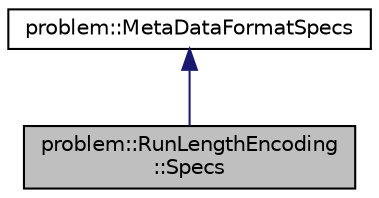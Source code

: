 digraph "problem::RunLengthEncoding::Specs"
{
 // LATEX_PDF_SIZE
  edge [fontname="Helvetica",fontsize="10",labelfontname="Helvetica",labelfontsize="10"];
  node [fontname="Helvetica",fontsize="10",shape=record];
  Node1 [label="problem::RunLengthEncoding\l::Specs",height=0.2,width=0.4,color="black", fillcolor="grey75", style="filled", fontcolor="black",tooltip=" "];
  Node2 -> Node1 [dir="back",color="midnightblue",fontsize="10",style="solid",fontname="Helvetica"];
  Node2 [label="problem::MetaDataFormatSpecs",height=0.2,width=0.4,color="black", fillcolor="white", style="filled",URL="$structproblem_1_1MetaDataFormatSpecs.html",tooltip=" "];
}
